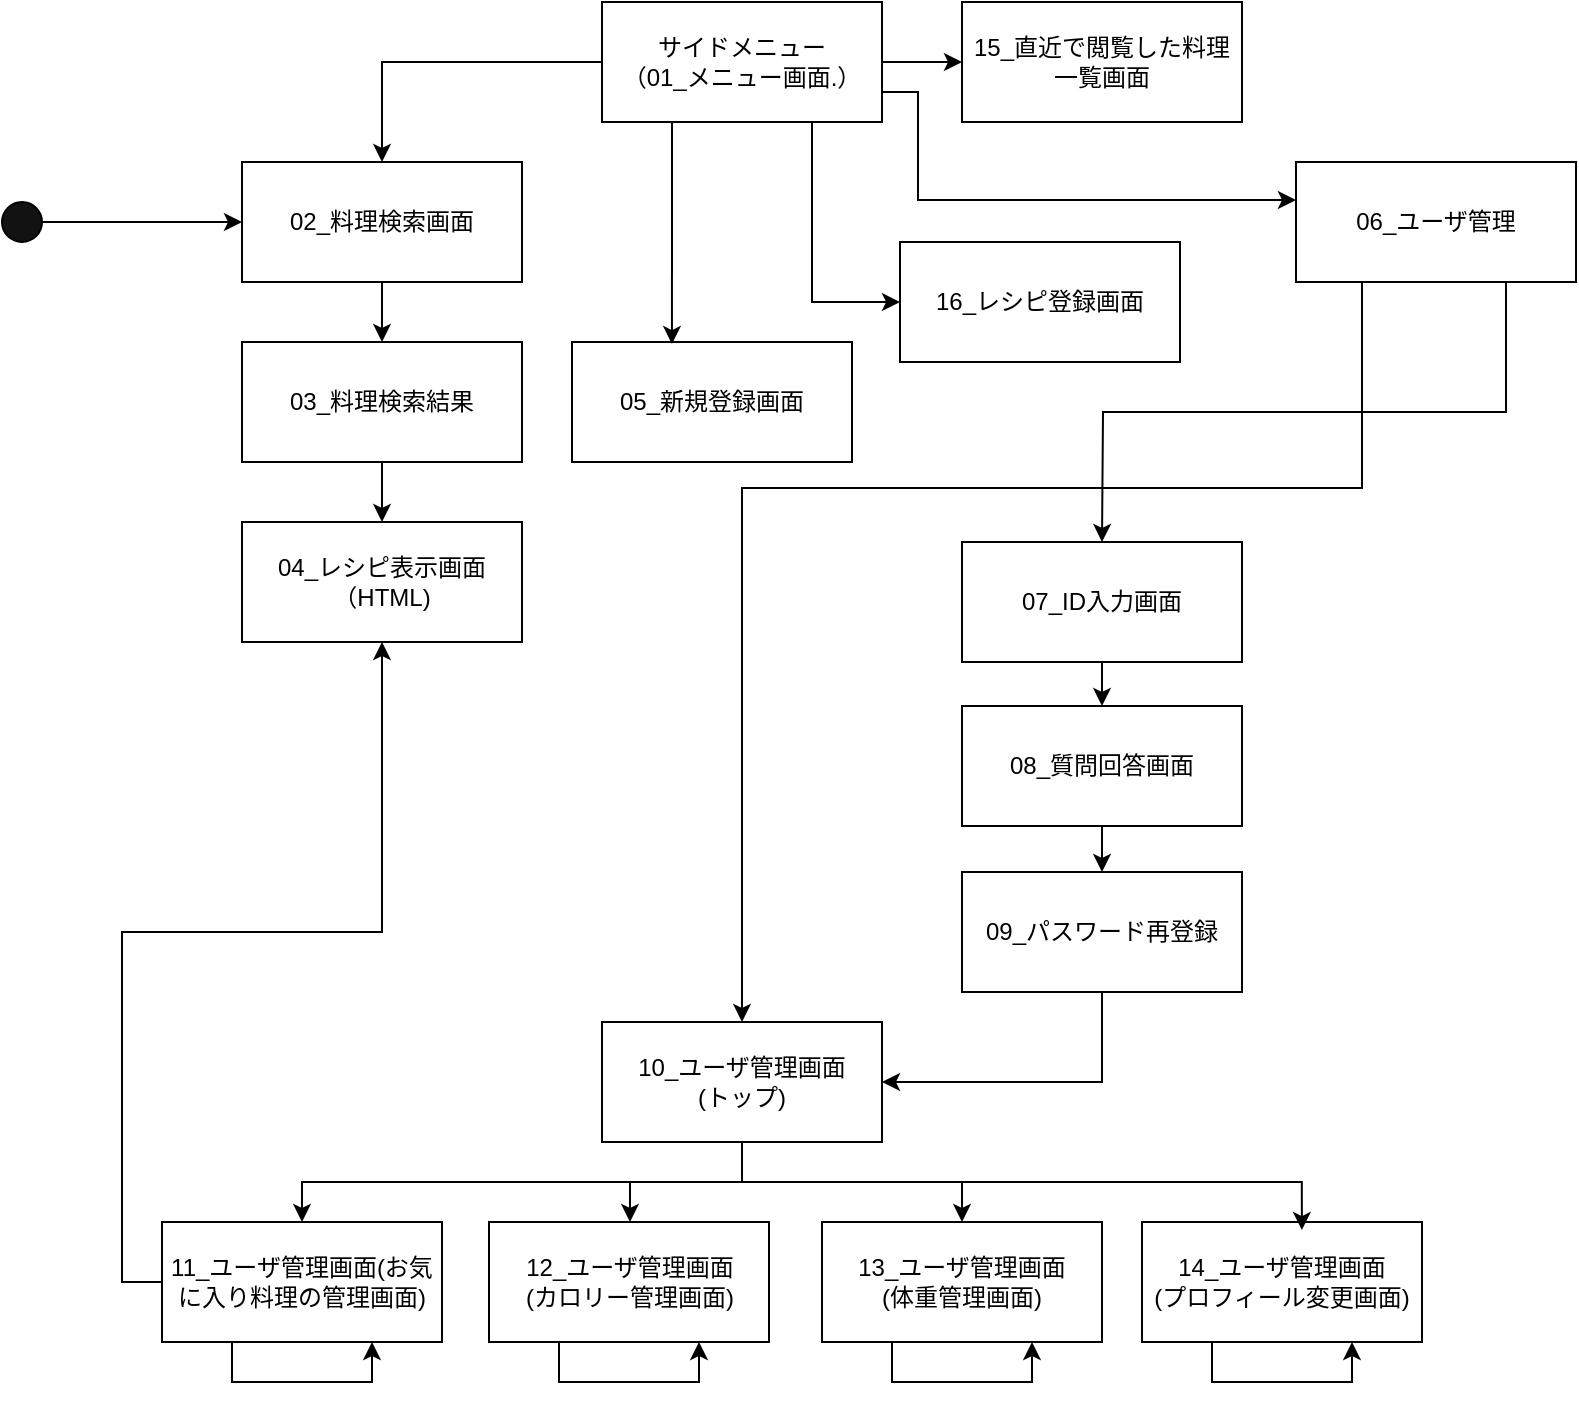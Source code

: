 <mxfile version="26.0.6">
  <diagram name="ページ1" id="g2LiyGsbFztUu-VZV9Sq">
    <mxGraphModel dx="1272" dy="727" grid="0" gridSize="10" guides="1" tooltips="1" connect="1" arrows="1" fold="1" page="1" pageScale="1" pageWidth="827" pageHeight="1169" math="0" shadow="0">
      <root>
        <mxCell id="0" />
        <mxCell id="1" parent="0" />
        <mxCell id="y7YUD5gvW1xx9Sv0R6KF-40" style="edgeStyle=orthogonalEdgeStyle;rounded=0;orthogonalLoop=1;jettySize=auto;html=1;exitX=0;exitY=0.5;exitDx=0;exitDy=0;entryX=0.5;entryY=0;entryDx=0;entryDy=0;" parent="1" source="y7YUD5gvW1xx9Sv0R6KF-1" target="y7YUD5gvW1xx9Sv0R6KF-2" edge="1">
          <mxGeometry relative="1" as="geometry" />
        </mxCell>
        <mxCell id="JqCOu9I3WGE_JNEfnTLN-4" style="edgeStyle=orthogonalEdgeStyle;rounded=0;orthogonalLoop=1;jettySize=auto;html=1;entryX=0;entryY=0.5;entryDx=0;entryDy=0;" edge="1" parent="1" source="y7YUD5gvW1xx9Sv0R6KF-1" target="JqCOu9I3WGE_JNEfnTLN-2">
          <mxGeometry relative="1" as="geometry" />
        </mxCell>
        <mxCell id="JqCOu9I3WGE_JNEfnTLN-6" style="edgeStyle=orthogonalEdgeStyle;rounded=0;orthogonalLoop=1;jettySize=auto;html=1;exitX=1;exitY=0.75;exitDx=0;exitDy=0;" edge="1" parent="1" source="y7YUD5gvW1xx9Sv0R6KF-1" target="y7YUD5gvW1xx9Sv0R6KF-6">
          <mxGeometry relative="1" as="geometry">
            <Array as="points">
              <mxPoint x="488" y="55" />
              <mxPoint x="488" y="109" />
            </Array>
          </mxGeometry>
        </mxCell>
        <mxCell id="JqCOu9I3WGE_JNEfnTLN-8" style="edgeStyle=orthogonalEdgeStyle;rounded=0;orthogonalLoop=1;jettySize=auto;html=1;exitX=0.75;exitY=1;exitDx=0;exitDy=0;entryX=0;entryY=0.5;entryDx=0;entryDy=0;" edge="1" parent="1" source="y7YUD5gvW1xx9Sv0R6KF-1" target="JqCOu9I3WGE_JNEfnTLN-3">
          <mxGeometry relative="1" as="geometry" />
        </mxCell>
        <mxCell id="y7YUD5gvW1xx9Sv0R6KF-1" value="サイドメニュー&lt;div&gt;（01_メニュー画面.）&lt;/div&gt;" style="rounded=0;whiteSpace=wrap;html=1;" parent="1" vertex="1">
          <mxGeometry x="330" y="10" width="140" height="60" as="geometry" />
        </mxCell>
        <mxCell id="y7YUD5gvW1xx9Sv0R6KF-21" style="edgeStyle=orthogonalEdgeStyle;rounded=0;orthogonalLoop=1;jettySize=auto;html=1;exitX=0.5;exitY=1;exitDx=0;exitDy=0;entryX=0.5;entryY=0;entryDx=0;entryDy=0;" parent="1" source="y7YUD5gvW1xx9Sv0R6KF-2" target="y7YUD5gvW1xx9Sv0R6KF-3" edge="1">
          <mxGeometry relative="1" as="geometry" />
        </mxCell>
        <mxCell id="y7YUD5gvW1xx9Sv0R6KF-2" value="02_料理検索画面" style="rounded=0;whiteSpace=wrap;html=1;" parent="1" vertex="1">
          <mxGeometry x="150" y="90" width="140" height="60" as="geometry" />
        </mxCell>
        <mxCell id="y7YUD5gvW1xx9Sv0R6KF-22" style="edgeStyle=orthogonalEdgeStyle;rounded=0;orthogonalLoop=1;jettySize=auto;html=1;exitX=0.5;exitY=1;exitDx=0;exitDy=0;entryX=0.5;entryY=0;entryDx=0;entryDy=0;" parent="1" source="y7YUD5gvW1xx9Sv0R6KF-3" target="y7YUD5gvW1xx9Sv0R6KF-4" edge="1">
          <mxGeometry relative="1" as="geometry" />
        </mxCell>
        <mxCell id="y7YUD5gvW1xx9Sv0R6KF-3" value="&lt;div&gt;&lt;span style=&quot;background-color: transparent; color: light-dark(rgb(0, 0, 0), rgb(255, 255, 255));&quot;&gt;03_料理検索結果&lt;/span&gt;&lt;/div&gt;" style="rounded=0;whiteSpace=wrap;html=1;" parent="1" vertex="1">
          <mxGeometry x="150" y="180" width="140" height="60" as="geometry" />
        </mxCell>
        <mxCell id="y7YUD5gvW1xx9Sv0R6KF-4" value="04_レシピ表示画面（HTML)" style="rounded=0;whiteSpace=wrap;html=1;" parent="1" vertex="1">
          <mxGeometry x="150" y="270" width="140" height="60" as="geometry" />
        </mxCell>
        <mxCell id="y7YUD5gvW1xx9Sv0R6KF-5" value="05_新規登録画面" style="rounded=0;whiteSpace=wrap;html=1;" parent="1" vertex="1">
          <mxGeometry x="315" y="180" width="140" height="60" as="geometry" />
        </mxCell>
        <mxCell id="y7YUD5gvW1xx9Sv0R6KF-42" style="edgeStyle=orthogonalEdgeStyle;rounded=0;orthogonalLoop=1;jettySize=auto;html=1;entryX=0.5;entryY=0;entryDx=0;entryDy=0;exitX=0.25;exitY=1;exitDx=0;exitDy=0;" parent="1" source="y7YUD5gvW1xx9Sv0R6KF-6" target="y7YUD5gvW1xx9Sv0R6KF-10" edge="1">
          <mxGeometry relative="1" as="geometry">
            <Array as="points">
              <mxPoint x="710" y="150" />
              <mxPoint x="710" y="253" />
              <mxPoint x="400" y="253" />
            </Array>
          </mxGeometry>
        </mxCell>
        <mxCell id="y7YUD5gvW1xx9Sv0R6KF-44" style="edgeStyle=orthogonalEdgeStyle;rounded=0;orthogonalLoop=1;jettySize=auto;html=1;exitX=0.75;exitY=1;exitDx=0;exitDy=0;" parent="1" source="y7YUD5gvW1xx9Sv0R6KF-6" edge="1">
          <mxGeometry relative="1" as="geometry">
            <mxPoint x="580" y="280" as="targetPoint" />
          </mxGeometry>
        </mxCell>
        <mxCell id="y7YUD5gvW1xx9Sv0R6KF-6" value="06_ユーザ管理" style="rounded=0;whiteSpace=wrap;html=1;" parent="1" vertex="1">
          <mxGeometry x="677" y="90" width="140" height="60" as="geometry" />
        </mxCell>
        <mxCell id="y7YUD5gvW1xx9Sv0R6KF-32" style="edgeStyle=orthogonalEdgeStyle;rounded=0;orthogonalLoop=1;jettySize=auto;html=1;exitX=0.5;exitY=1;exitDx=0;exitDy=0;entryX=0.5;entryY=0;entryDx=0;entryDy=0;" parent="1" source="y7YUD5gvW1xx9Sv0R6KF-7" target="y7YUD5gvW1xx9Sv0R6KF-8" edge="1">
          <mxGeometry relative="1" as="geometry" />
        </mxCell>
        <mxCell id="y7YUD5gvW1xx9Sv0R6KF-7" value="07_ID入力画面" style="rounded=0;whiteSpace=wrap;html=1;" parent="1" vertex="1">
          <mxGeometry x="510" y="280" width="140" height="60" as="geometry" />
        </mxCell>
        <mxCell id="y7YUD5gvW1xx9Sv0R6KF-33" style="edgeStyle=orthogonalEdgeStyle;rounded=0;orthogonalLoop=1;jettySize=auto;html=1;exitX=0.5;exitY=1;exitDx=0;exitDy=0;entryX=0.5;entryY=0;entryDx=0;entryDy=0;" parent="1" source="y7YUD5gvW1xx9Sv0R6KF-8" target="y7YUD5gvW1xx9Sv0R6KF-9" edge="1">
          <mxGeometry relative="1" as="geometry" />
        </mxCell>
        <mxCell id="y7YUD5gvW1xx9Sv0R6KF-8" value="08_質問回答画面" style="rounded=0;whiteSpace=wrap;html=1;" parent="1" vertex="1">
          <mxGeometry x="510" y="362" width="140" height="60" as="geometry" />
        </mxCell>
        <mxCell id="y7YUD5gvW1xx9Sv0R6KF-34" style="edgeStyle=orthogonalEdgeStyle;rounded=0;orthogonalLoop=1;jettySize=auto;html=1;exitX=0.5;exitY=1;exitDx=0;exitDy=0;entryX=1;entryY=0.5;entryDx=0;entryDy=0;" parent="1" source="y7YUD5gvW1xx9Sv0R6KF-9" target="y7YUD5gvW1xx9Sv0R6KF-10" edge="1">
          <mxGeometry relative="1" as="geometry" />
        </mxCell>
        <mxCell id="y7YUD5gvW1xx9Sv0R6KF-9" value="09_パスワード再登録" style="rounded=0;whiteSpace=wrap;html=1;" parent="1" vertex="1">
          <mxGeometry x="510" y="445" width="140" height="60" as="geometry" />
        </mxCell>
        <mxCell id="y7YUD5gvW1xx9Sv0R6KF-23" style="edgeStyle=orthogonalEdgeStyle;rounded=0;orthogonalLoop=1;jettySize=auto;html=1;exitX=0.5;exitY=1;exitDx=0;exitDy=0;" parent="1" source="y7YUD5gvW1xx9Sv0R6KF-10" target="y7YUD5gvW1xx9Sv0R6KF-11" edge="1">
          <mxGeometry relative="1" as="geometry" />
        </mxCell>
        <mxCell id="y7YUD5gvW1xx9Sv0R6KF-24" style="edgeStyle=orthogonalEdgeStyle;rounded=0;orthogonalLoop=1;jettySize=auto;html=1;exitX=0.75;exitY=1;exitDx=0;exitDy=0;" parent="1" source="y7YUD5gvW1xx9Sv0R6KF-10" target="y7YUD5gvW1xx9Sv0R6KF-12" edge="1">
          <mxGeometry relative="1" as="geometry">
            <Array as="points">
              <mxPoint x="400" y="580" />
              <mxPoint x="400" y="600" />
              <mxPoint x="344" y="600" />
            </Array>
          </mxGeometry>
        </mxCell>
        <mxCell id="y7YUD5gvW1xx9Sv0R6KF-27" style="edgeStyle=orthogonalEdgeStyle;rounded=0;orthogonalLoop=1;jettySize=auto;html=1;exitX=0.75;exitY=1;exitDx=0;exitDy=0;entryX=0.5;entryY=0;entryDx=0;entryDy=0;" parent="1" source="y7YUD5gvW1xx9Sv0R6KF-10" target="y7YUD5gvW1xx9Sv0R6KF-13" edge="1">
          <mxGeometry relative="1" as="geometry">
            <Array as="points">
              <mxPoint x="400" y="580" />
              <mxPoint x="400" y="600" />
              <mxPoint x="510" y="600" />
            </Array>
          </mxGeometry>
        </mxCell>
        <mxCell id="y7YUD5gvW1xx9Sv0R6KF-10" value="10_ユーザ管理画面&lt;div&gt;(トップ)&lt;/div&gt;" style="rounded=0;whiteSpace=wrap;html=1;" parent="1" vertex="1">
          <mxGeometry x="330" y="520" width="140" height="60" as="geometry" />
        </mxCell>
        <mxCell id="y7YUD5gvW1xx9Sv0R6KF-35" style="edgeStyle=orthogonalEdgeStyle;rounded=0;orthogonalLoop=1;jettySize=auto;html=1;exitX=0;exitY=0.5;exitDx=0;exitDy=0;" parent="1" source="y7YUD5gvW1xx9Sv0R6KF-11" target="y7YUD5gvW1xx9Sv0R6KF-4" edge="1">
          <mxGeometry relative="1" as="geometry" />
        </mxCell>
        <mxCell id="y7YUD5gvW1xx9Sv0R6KF-11" value="11_ユーザ管理画面(お気に入り料理の管理画面)" style="rounded=0;whiteSpace=wrap;html=1;" parent="1" vertex="1">
          <mxGeometry x="110" y="620" width="140" height="60" as="geometry" />
        </mxCell>
        <mxCell id="y7YUD5gvW1xx9Sv0R6KF-12" value="12_ユーザ管理画面&lt;div&gt;(カロリー管理画面)&lt;/div&gt;" style="rounded=0;whiteSpace=wrap;html=1;" parent="1" vertex="1">
          <mxGeometry x="273.5" y="620" width="140" height="60" as="geometry" />
        </mxCell>
        <mxCell id="y7YUD5gvW1xx9Sv0R6KF-13" value="13_ユーザ管理画面&lt;div&gt;(体重管理画面)&lt;/div&gt;" style="rounded=0;whiteSpace=wrap;html=1;" parent="1" vertex="1">
          <mxGeometry x="440" y="620" width="140" height="60" as="geometry" />
        </mxCell>
        <mxCell id="y7YUD5gvW1xx9Sv0R6KF-14" value="14_ユーザ管理画面&lt;div&gt;(プロフィール変更画面)&lt;/div&gt;" style="rounded=0;whiteSpace=wrap;html=1;" parent="1" vertex="1">
          <mxGeometry x="600" y="620" width="140" height="60" as="geometry" />
        </mxCell>
        <mxCell id="y7YUD5gvW1xx9Sv0R6KF-20" style="edgeStyle=orthogonalEdgeStyle;rounded=0;orthogonalLoop=1;jettySize=auto;html=1;" parent="1" source="y7YUD5gvW1xx9Sv0R6KF-15" target="y7YUD5gvW1xx9Sv0R6KF-2" edge="1">
          <mxGeometry relative="1" as="geometry" />
        </mxCell>
        <mxCell id="y7YUD5gvW1xx9Sv0R6KF-15" value="" style="ellipse;whiteSpace=wrap;html=1;fillColor=#121212;" parent="1" vertex="1">
          <mxGeometry x="30" y="110" width="20" height="20" as="geometry" />
        </mxCell>
        <mxCell id="y7YUD5gvW1xx9Sv0R6KF-26" style="edgeStyle=orthogonalEdgeStyle;rounded=0;orthogonalLoop=1;jettySize=auto;html=1;exitX=0.75;exitY=1;exitDx=0;exitDy=0;entryX=0.571;entryY=0.067;entryDx=0;entryDy=0;entryPerimeter=0;" parent="1" source="y7YUD5gvW1xx9Sv0R6KF-10" target="y7YUD5gvW1xx9Sv0R6KF-14" edge="1">
          <mxGeometry relative="1" as="geometry">
            <Array as="points">
              <mxPoint x="400" y="580" />
              <mxPoint x="400" y="600" />
              <mxPoint x="680" y="600" />
            </Array>
          </mxGeometry>
        </mxCell>
        <mxCell id="y7YUD5gvW1xx9Sv0R6KF-45" style="edgeStyle=orthogonalEdgeStyle;rounded=0;orthogonalLoop=1;jettySize=auto;html=1;exitX=0.25;exitY=1;exitDx=0;exitDy=0;entryX=0.75;entryY=1;entryDx=0;entryDy=0;" parent="1" source="y7YUD5gvW1xx9Sv0R6KF-12" target="y7YUD5gvW1xx9Sv0R6KF-12" edge="1">
          <mxGeometry relative="1" as="geometry" />
        </mxCell>
        <mxCell id="y7YUD5gvW1xx9Sv0R6KF-46" style="edgeStyle=orthogonalEdgeStyle;rounded=0;orthogonalLoop=1;jettySize=auto;html=1;exitX=0.25;exitY=1;exitDx=0;exitDy=0;entryX=0.75;entryY=1;entryDx=0;entryDy=0;" parent="1" source="y7YUD5gvW1xx9Sv0R6KF-13" target="y7YUD5gvW1xx9Sv0R6KF-13" edge="1">
          <mxGeometry relative="1" as="geometry" />
        </mxCell>
        <mxCell id="y7YUD5gvW1xx9Sv0R6KF-47" style="edgeStyle=orthogonalEdgeStyle;rounded=0;orthogonalLoop=1;jettySize=auto;html=1;exitX=0.25;exitY=1;exitDx=0;exitDy=0;entryX=0.75;entryY=1;entryDx=0;entryDy=0;" parent="1" source="y7YUD5gvW1xx9Sv0R6KF-14" target="y7YUD5gvW1xx9Sv0R6KF-14" edge="1">
          <mxGeometry relative="1" as="geometry" />
        </mxCell>
        <mxCell id="y7YUD5gvW1xx9Sv0R6KF-48" style="edgeStyle=orthogonalEdgeStyle;rounded=0;orthogonalLoop=1;jettySize=auto;html=1;exitX=0.25;exitY=1;exitDx=0;exitDy=0;entryX=0.75;entryY=1;entryDx=0;entryDy=0;" parent="1" source="y7YUD5gvW1xx9Sv0R6KF-11" target="y7YUD5gvW1xx9Sv0R6KF-11" edge="1">
          <mxGeometry relative="1" as="geometry" />
        </mxCell>
        <mxCell id="JqCOu9I3WGE_JNEfnTLN-2" value="15_直近で閲覧した料理一覧画面" style="rounded=0;whiteSpace=wrap;html=1;" vertex="1" parent="1">
          <mxGeometry x="510" y="10" width="140" height="60" as="geometry" />
        </mxCell>
        <mxCell id="JqCOu9I3WGE_JNEfnTLN-3" value="16_レシピ登録画面" style="rounded=0;whiteSpace=wrap;html=1;" vertex="1" parent="1">
          <mxGeometry x="479" y="130" width="140" height="60" as="geometry" />
        </mxCell>
        <mxCell id="JqCOu9I3WGE_JNEfnTLN-9" style="edgeStyle=orthogonalEdgeStyle;rounded=0;orthogonalLoop=1;jettySize=auto;html=1;exitX=0.25;exitY=1;exitDx=0;exitDy=0;entryX=0.357;entryY=0.017;entryDx=0;entryDy=0;entryPerimeter=0;" edge="1" parent="1" source="y7YUD5gvW1xx9Sv0R6KF-1" target="y7YUD5gvW1xx9Sv0R6KF-5">
          <mxGeometry relative="1" as="geometry" />
        </mxCell>
      </root>
    </mxGraphModel>
  </diagram>
</mxfile>

